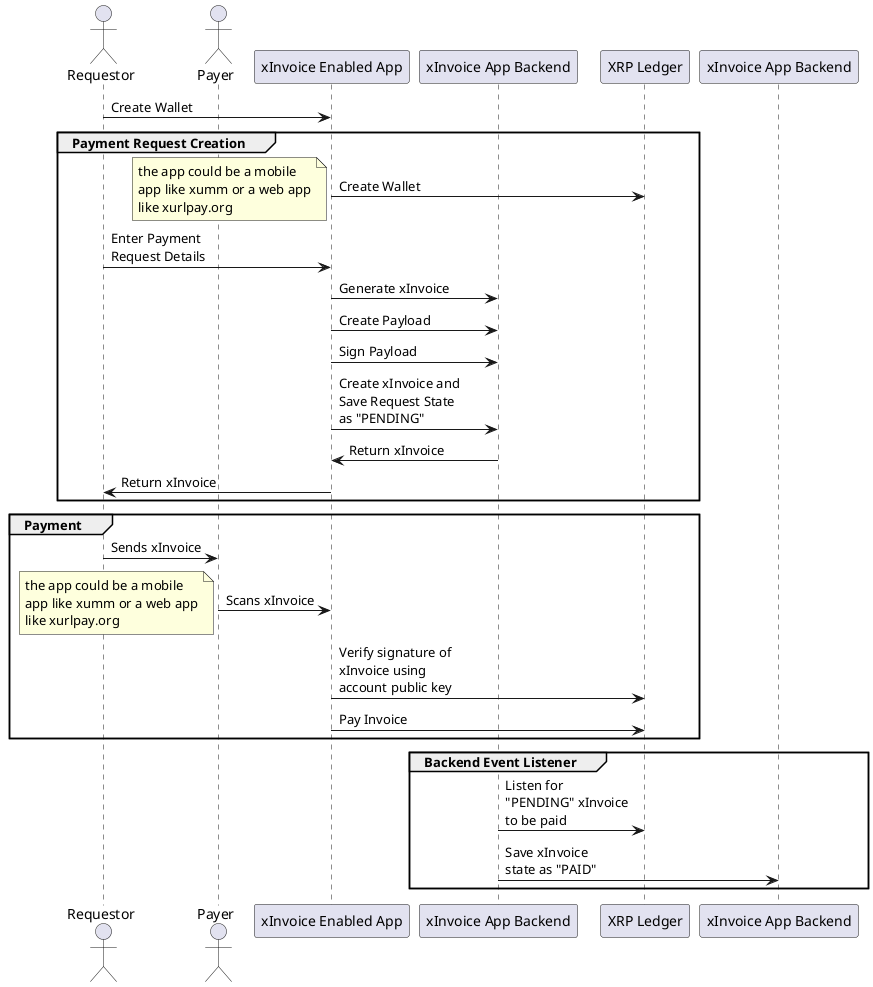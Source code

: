 @startuml xinvoice_sequence

actor Requestor as Requestor
actor Payer as Payer
participant "xInvoice Enabled App" as xInvoiceApp
participant "xInvoice App Backend" as xInvoiceBackend

Requestor -> xInvoiceApp: Create Wallet

group Payment Request Creation
xInvoiceApp -> "XRP Ledger": Create Wallet
note left: the app could be a mobile\napp like xumm or a web app\nlike xurlpay.org
Requestor -> xInvoiceApp: Enter Payment\nRequest Details
xInvoiceApp -> xInvoiceBackend: Generate xInvoice
xInvoiceApp -> xInvoiceBackend: Create Payload
xInvoiceApp -> xInvoiceBackend: Sign Payload
xInvoiceApp -> xInvoiceBackend: Create xInvoice and\nSave Request State\nas "PENDING"
xInvoiceBackend -> xInvoiceApp: Return xInvoice
xInvoiceApp -> Requestor: Return xInvoice
end

group Payment
Requestor -> "Payer": Sends xInvoice
Payer -> xInvoiceApp: Scans xInvoice
note left: the app could be a mobile\napp like xumm or a web app\nlike xurlpay.org

xInvoiceApp -> "XRP Ledger": Verify signature of \nxInvoice using\naccount public key
xInvoiceApp -> "XRP Ledger": Pay Invoice
end

group Backend Event Listener
xInvoiceBackend -> "XRP Ledger": Listen for\n"PENDING" xInvoice\nto be paid
xInvoiceBackend -> "xInvoice App Backend": Save xInvoice\nstate as "PAID"
end


@enduml